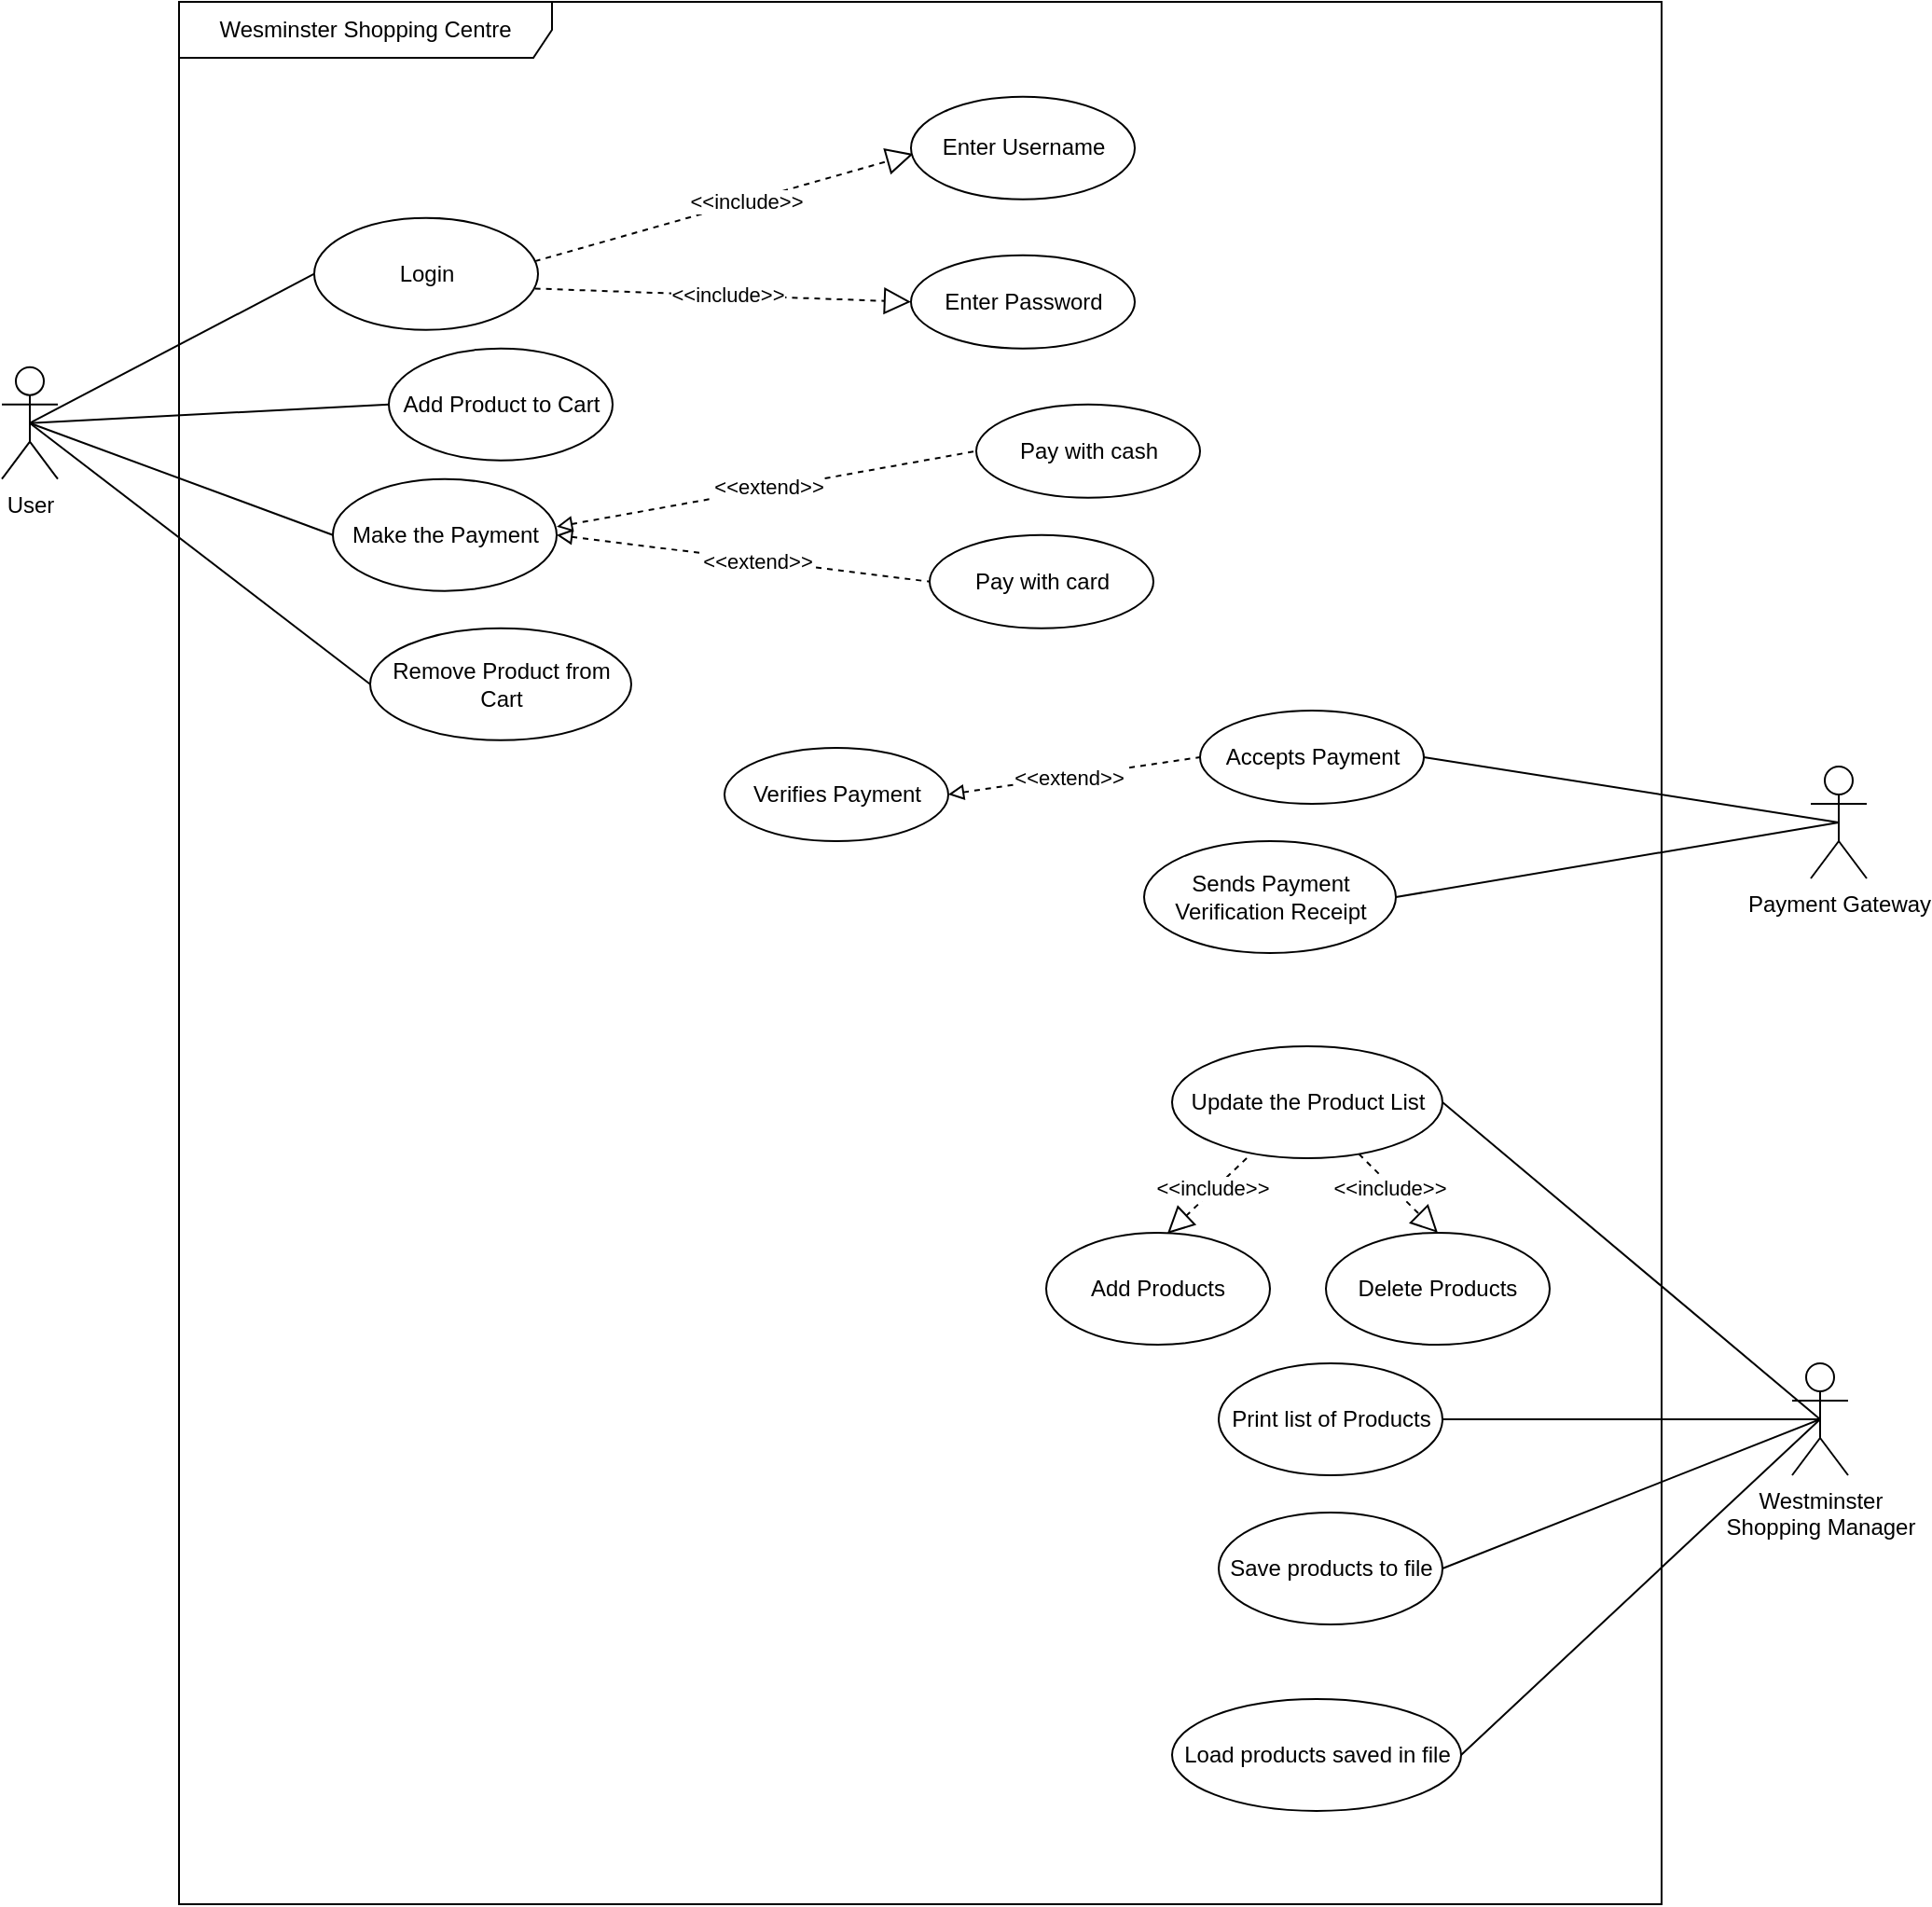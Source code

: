 <mxfile version="22.0.3" type="device">
  <diagram name="Page-1" id="RmqzjweWOwWSWyr8l0gN">
    <mxGraphModel dx="1381" dy="808" grid="1" gridSize="10" guides="1" tooltips="1" connect="1" arrows="1" fold="1" page="1" pageScale="1" pageWidth="850" pageHeight="1100" math="0" shadow="0">
      <root>
        <mxCell id="0" />
        <mxCell id="1" parent="0" />
        <mxCell id="zXGzGF0miHII9YlHp3UR-1" value="Wesminster Shopping Centre" style="shape=umlFrame;whiteSpace=wrap;html=1;pointerEvents=0;recursiveResize=0;container=1;collapsible=0;width=200;height=30;" parent="1" vertex="1">
          <mxGeometry x="125" y="140" width="795" height="1020" as="geometry" />
        </mxCell>
        <mxCell id="8A6et9PzVFxKnTO62Bha-4" value="" style="group" parent="zXGzGF0miHII9YlHp3UR-1" vertex="1" connectable="0">
          <mxGeometry x="72.5" y="115.86" width="120" height="60" as="geometry" />
        </mxCell>
        <mxCell id="8A6et9PzVFxKnTO62Bha-2" value="Login" style="ellipse;whiteSpace=wrap;html=1;" parent="8A6et9PzVFxKnTO62Bha-4" vertex="1">
          <mxGeometry width="120" height="60" as="geometry" />
        </mxCell>
        <mxCell id="8A6et9PzVFxKnTO62Bha-11" value="" style="group" parent="zXGzGF0miHII9YlHp3UR-1" vertex="1" connectable="0">
          <mxGeometry x="112.5" y="185.86" width="120" height="60" as="geometry" />
        </mxCell>
        <mxCell id="8A6et9PzVFxKnTO62Bha-12" value="Add Product to Cart" style="ellipse;whiteSpace=wrap;html=1;" parent="8A6et9PzVFxKnTO62Bha-11" vertex="1">
          <mxGeometry width="120" height="60" as="geometry" />
        </mxCell>
        <mxCell id="8A6et9PzVFxKnTO62Bha-44" value="" style="endArrow=block;endFill=0;endSize=12;html=1;rounded=0;exitX=0.986;exitY=0.631;exitDx=0;exitDy=0;entryX=0;entryY=0.5;entryDx=0;entryDy=0;dashed=1;exitPerimeter=0;" parent="zXGzGF0miHII9YlHp3UR-1" source="8A6et9PzVFxKnTO62Bha-2" target="8A6et9PzVFxKnTO62Bha-41" edge="1">
          <mxGeometry width="160" relative="1" as="geometry">
            <mxPoint x="242.5" y="125.86" as="sourcePoint" />
            <mxPoint x="164.5" y="164.86" as="targetPoint" />
            <Array as="points" />
          </mxGeometry>
        </mxCell>
        <mxCell id="KzZ981BZJLkz1bZA5Gae-42" value="&amp;lt;&amp;lt;include&amp;gt;&amp;gt;" style="edgeLabel;html=1;align=center;verticalAlign=middle;resizable=0;points=[];" parent="8A6et9PzVFxKnTO62Bha-44" vertex="1" connectable="0">
          <mxGeometry x="0.022" y="1" relative="1" as="geometry">
            <mxPoint as="offset" />
          </mxGeometry>
        </mxCell>
        <mxCell id="8A6et9PzVFxKnTO62Bha-43" value="" style="endArrow=block;endFill=0;endSize=12;html=1;rounded=0;exitX=0.986;exitY=0.387;exitDx=0;exitDy=0;entryX=0.01;entryY=0.558;entryDx=0;entryDy=0;entryPerimeter=0;exitPerimeter=0;dashed=1;" parent="zXGzGF0miHII9YlHp3UR-1" source="8A6et9PzVFxKnTO62Bha-2" target="8A6et9PzVFxKnTO62Bha-37" edge="1">
          <mxGeometry width="160" relative="1" as="geometry">
            <mxPoint x="155" y="230" as="sourcePoint" />
            <mxPoint x="315" y="230" as="targetPoint" />
          </mxGeometry>
        </mxCell>
        <mxCell id="KzZ981BZJLkz1bZA5Gae-41" value="&amp;lt;&amp;lt;include&amp;gt;&amp;gt;" style="edgeLabel;html=1;align=center;verticalAlign=middle;resizable=0;points=[];" parent="8A6et9PzVFxKnTO62Bha-43" vertex="1" connectable="0">
          <mxGeometry x="0.111" relative="1" as="geometry">
            <mxPoint as="offset" />
          </mxGeometry>
        </mxCell>
        <mxCell id="KzZ981BZJLkz1bZA5Gae-2" value="Make the Payment" style="ellipse;whiteSpace=wrap;html=1;" parent="zXGzGF0miHII9YlHp3UR-1" vertex="1">
          <mxGeometry x="82.5" y="255.86" width="120" height="60" as="geometry" />
        </mxCell>
        <mxCell id="KzZ981BZJLkz1bZA5Gae-8" value="Pay with card" style="ellipse;whiteSpace=wrap;html=1;" parent="zXGzGF0miHII9YlHp3UR-1" vertex="1">
          <mxGeometry x="402.5" y="285.86" width="120" height="50" as="geometry" />
        </mxCell>
        <mxCell id="KzZ981BZJLkz1bZA5Gae-10" value="Pay with cash" style="ellipse;whiteSpace=wrap;html=1;" parent="zXGzGF0miHII9YlHp3UR-1" vertex="1">
          <mxGeometry x="427.5" y="215.86" width="120" height="50" as="geometry" />
        </mxCell>
        <mxCell id="KzZ981BZJLkz1bZA5Gae-13" value="" style="endArrow=none;html=1;rounded=0;exitX=1;exitY=0.426;exitDx=0;exitDy=0;entryX=0;entryY=0.5;entryDx=0;entryDy=0;dashed=1;startArrow=block;startFill=0;exitPerimeter=0;" parent="zXGzGF0miHII9YlHp3UR-1" source="KzZ981BZJLkz1bZA5Gae-2" target="KzZ981BZJLkz1bZA5Gae-10" edge="1">
          <mxGeometry width="50" height="50" relative="1" as="geometry">
            <mxPoint x="302.5" y="325.86" as="sourcePoint" />
            <mxPoint x="352.5" y="275.86" as="targetPoint" />
          </mxGeometry>
        </mxCell>
        <mxCell id="KzZ981BZJLkz1bZA5Gae-15" value="&amp;lt;&amp;lt;extend&amp;gt;&amp;gt;" style="edgeLabel;html=1;align=center;verticalAlign=middle;resizable=0;points=[];" parent="KzZ981BZJLkz1bZA5Gae-13" vertex="1" connectable="0">
          <mxGeometry x="0.011" y="1" relative="1" as="geometry">
            <mxPoint as="offset" />
          </mxGeometry>
        </mxCell>
        <mxCell id="KzZ981BZJLkz1bZA5Gae-14" value="" style="endArrow=none;html=1;rounded=0;exitX=1;exitY=0.5;exitDx=0;exitDy=0;entryX=0;entryY=0.5;entryDx=0;entryDy=0;dashed=1;startArrow=block;startFill=0;" parent="zXGzGF0miHII9YlHp3UR-1" source="KzZ981BZJLkz1bZA5Gae-2" target="KzZ981BZJLkz1bZA5Gae-8" edge="1">
          <mxGeometry width="50" height="50" relative="1" as="geometry">
            <mxPoint x="182.5" y="395.86" as="sourcePoint" />
            <mxPoint x="260.5" y="380.86" as="targetPoint" />
          </mxGeometry>
        </mxCell>
        <mxCell id="KzZ981BZJLkz1bZA5Gae-16" value="&amp;lt;&amp;lt;extend&amp;gt;&amp;gt;" style="edgeLabel;html=1;align=center;verticalAlign=middle;resizable=0;points=[];" parent="KzZ981BZJLkz1bZA5Gae-14" vertex="1" connectable="0">
          <mxGeometry x="0.076" relative="1" as="geometry">
            <mxPoint as="offset" />
          </mxGeometry>
        </mxCell>
        <mxCell id="8A6et9PzVFxKnTO62Bha-36" value="" style="group" parent="zXGzGF0miHII9YlHp3UR-1" vertex="1" connectable="0">
          <mxGeometry x="392.5" y="60.86" width="120" height="55" as="geometry" />
        </mxCell>
        <mxCell id="8A6et9PzVFxKnTO62Bha-37" value="Enter Username" style="ellipse;whiteSpace=wrap;html=1;" parent="8A6et9PzVFxKnTO62Bha-36" vertex="1">
          <mxGeometry y="-10" width="120" height="55" as="geometry" />
        </mxCell>
        <mxCell id="8A6et9PzVFxKnTO62Bha-41" value="Enter Password" style="ellipse;whiteSpace=wrap;html=1;" parent="zXGzGF0miHII9YlHp3UR-1" vertex="1">
          <mxGeometry x="392.5" y="135.86" width="120" height="50" as="geometry" />
        </mxCell>
        <mxCell id="8A6et9PzVFxKnTO62Bha-26" value="" style="group" parent="zXGzGF0miHII9YlHp3UR-1" vertex="1" connectable="0">
          <mxGeometry x="532.5" y="550" width="145" height="60" as="geometry" />
        </mxCell>
        <mxCell id="8A6et9PzVFxKnTO62Bha-27" value="Update the Product List" style="ellipse;whiteSpace=wrap;html=1;" parent="8A6et9PzVFxKnTO62Bha-26" vertex="1">
          <mxGeometry y="10" width="145" height="60" as="geometry" />
        </mxCell>
        <mxCell id="8A6et9PzVFxKnTO62Bha-32" value="" style="endArrow=block;endFill=0;endSize=12;html=1;rounded=0;entryX=0.5;entryY=0;entryDx=0;entryDy=0;dashed=1;" parent="zXGzGF0miHII9YlHp3UR-1" source="8A6et9PzVFxKnTO62Bha-27" target="8A6et9PzVFxKnTO62Bha-24" edge="1">
          <mxGeometry width="160" relative="1" as="geometry">
            <mxPoint x="535" y="750" as="sourcePoint" />
            <mxPoint x="579" y="708" as="targetPoint" />
          </mxGeometry>
        </mxCell>
        <mxCell id="KzZ981BZJLkz1bZA5Gae-4" value="&amp;lt;&amp;lt;include&amp;gt;&amp;gt;" style="edgeLabel;html=1;align=center;verticalAlign=middle;resizable=0;points=[];" parent="8A6et9PzVFxKnTO62Bha-32" vertex="1" connectable="0">
          <mxGeometry x="-0.196" y="-1" relative="1" as="geometry">
            <mxPoint as="offset" />
          </mxGeometry>
        </mxCell>
        <mxCell id="8A6et9PzVFxKnTO62Bha-31" value="" style="endArrow=block;endFill=0;endSize=12;html=1;rounded=0;exitX=0.276;exitY=1;exitDx=0;exitDy=0;entryX=0.541;entryY=0.009;entryDx=0;entryDy=0;entryPerimeter=0;exitPerimeter=0;dashed=1;" parent="zXGzGF0miHII9YlHp3UR-1" source="8A6et9PzVFxKnTO62Bha-27" target="8A6et9PzVFxKnTO62Bha-21" edge="1">
          <mxGeometry width="160" relative="1" as="geometry">
            <mxPoint x="495" y="730" as="sourcePoint" />
            <mxPoint x="655" y="730" as="targetPoint" />
          </mxGeometry>
        </mxCell>
        <mxCell id="KzZ981BZJLkz1bZA5Gae-5" value="&amp;lt;&amp;lt;include&amp;gt;&amp;gt;" style="edgeLabel;html=1;align=center;verticalAlign=middle;resizable=0;points=[];" parent="8A6et9PzVFxKnTO62Bha-31" vertex="1" connectable="0">
          <mxGeometry x="-0.173" y="-2" relative="1" as="geometry">
            <mxPoint as="offset" />
          </mxGeometry>
        </mxCell>
        <mxCell id="8A6et9PzVFxKnTO62Bha-20" value="" style="group" parent="zXGzGF0miHII9YlHp3UR-1" vertex="1" connectable="0">
          <mxGeometry x="465" y="660" width="120" height="60" as="geometry" />
        </mxCell>
        <mxCell id="8A6et9PzVFxKnTO62Bha-21" value="Add Products" style="ellipse;whiteSpace=wrap;html=1;" parent="8A6et9PzVFxKnTO62Bha-20" vertex="1">
          <mxGeometry width="120" height="60" as="geometry" />
        </mxCell>
        <mxCell id="8A6et9PzVFxKnTO62Bha-23" value="" style="group" parent="zXGzGF0miHII9YlHp3UR-1" vertex="1" connectable="0">
          <mxGeometry x="615" y="660" width="120" height="60" as="geometry" />
        </mxCell>
        <mxCell id="8A6et9PzVFxKnTO62Bha-24" value="Delete Products" style="ellipse;whiteSpace=wrap;html=1;" parent="8A6et9PzVFxKnTO62Bha-23" vertex="1">
          <mxGeometry width="120" height="60" as="geometry" />
        </mxCell>
        <mxCell id="KzZ981BZJLkz1bZA5Gae-46" value="Accepts Payment" style="ellipse;whiteSpace=wrap;html=1;" parent="zXGzGF0miHII9YlHp3UR-1" vertex="1">
          <mxGeometry x="547.5" y="380" width="120" height="50" as="geometry" />
        </mxCell>
        <mxCell id="KzZ981BZJLkz1bZA5Gae-47" value="Verifies Payment" style="ellipse;whiteSpace=wrap;html=1;" parent="zXGzGF0miHII9YlHp3UR-1" vertex="1">
          <mxGeometry x="292.5" y="400" width="120" height="50" as="geometry" />
        </mxCell>
        <mxCell id="KzZ981BZJLkz1bZA5Gae-48" value="" style="endArrow=none;html=1;rounded=0;exitX=1;exitY=0.5;exitDx=0;exitDy=0;entryX=0;entryY=0.5;entryDx=0;entryDy=0;dashed=1;startArrow=block;startFill=0;" parent="zXGzGF0miHII9YlHp3UR-1" source="KzZ981BZJLkz1bZA5Gae-47" target="KzZ981BZJLkz1bZA5Gae-46" edge="1">
          <mxGeometry width="50" height="50" relative="1" as="geometry">
            <mxPoint x="755.5" y="530" as="sourcePoint" />
            <mxPoint x="612.5" y="460" as="targetPoint" />
          </mxGeometry>
        </mxCell>
        <mxCell id="KzZ981BZJLkz1bZA5Gae-49" value="&amp;lt;&amp;lt;extend&amp;gt;&amp;gt;" style="edgeLabel;html=1;align=center;verticalAlign=middle;resizable=0;points=[];" parent="KzZ981BZJLkz1bZA5Gae-48" vertex="1" connectable="0">
          <mxGeometry x="-0.038" y="1" relative="1" as="geometry">
            <mxPoint y="1" as="offset" />
          </mxGeometry>
        </mxCell>
        <mxCell id="KzZ981BZJLkz1bZA5Gae-50" value="Sends Payment Verification Receipt" style="ellipse;whiteSpace=wrap;html=1;" parent="zXGzGF0miHII9YlHp3UR-1" vertex="1">
          <mxGeometry x="517.5" y="450" width="135" height="60" as="geometry" />
        </mxCell>
        <mxCell id="v32ybJj71yR1729VHHzV-4" value="Print list of Products" style="ellipse;whiteSpace=wrap;html=1;" vertex="1" parent="zXGzGF0miHII9YlHp3UR-1">
          <mxGeometry x="557.5" y="730" width="120" height="60" as="geometry" />
        </mxCell>
        <mxCell id="v32ybJj71yR1729VHHzV-5" value="Save products to file" style="ellipse;whiteSpace=wrap;html=1;" vertex="1" parent="zXGzGF0miHII9YlHp3UR-1">
          <mxGeometry x="557.5" y="810" width="120" height="60" as="geometry" />
        </mxCell>
        <mxCell id="v32ybJj71yR1729VHHzV-6" value="Load products saved in file" style="ellipse;whiteSpace=wrap;html=1;" vertex="1" parent="zXGzGF0miHII9YlHp3UR-1">
          <mxGeometry x="532.5" y="910" width="155" height="60" as="geometry" />
        </mxCell>
        <mxCell id="8A6et9PzVFxKnTO62Bha-15" value="Remove Product from Cart" style="ellipse;whiteSpace=wrap;html=1;" parent="zXGzGF0miHII9YlHp3UR-1" vertex="1">
          <mxGeometry x="102.5" y="335.86" width="140" height="60" as="geometry" />
        </mxCell>
        <mxCell id="8A6et9PzVFxKnTO62Bha-1" value="User" style="shape=umlActor;verticalLabelPosition=bottom;verticalAlign=top;html=1;outlineConnect=0;" parent="1" vertex="1">
          <mxGeometry x="30" y="335.86" width="30" height="60" as="geometry" />
        </mxCell>
        <mxCell id="8A6et9PzVFxKnTO62Bha-17" value="" style="endArrow=none;html=1;rounded=0;exitX=0.5;exitY=0.5;exitDx=0;exitDy=0;exitPerimeter=0;entryX=0;entryY=0.5;entryDx=0;entryDy=0;" parent="1" source="8A6et9PzVFxKnTO62Bha-1" target="8A6et9PzVFxKnTO62Bha-2" edge="1">
          <mxGeometry width="50" height="50" relative="1" as="geometry">
            <mxPoint x="460" y="430" as="sourcePoint" />
            <mxPoint x="510" y="380" as="targetPoint" />
          </mxGeometry>
        </mxCell>
        <mxCell id="8A6et9PzVFxKnTO62Bha-18" value="" style="endArrow=none;html=1;rounded=0;entryX=0;entryY=0.5;entryDx=0;entryDy=0;exitX=0.5;exitY=0.5;exitDx=0;exitDy=0;exitPerimeter=0;" parent="1" source="8A6et9PzVFxKnTO62Bha-1" target="8A6et9PzVFxKnTO62Bha-12" edge="1">
          <mxGeometry width="50" height="50" relative="1" as="geometry">
            <mxPoint x="460" y="430" as="sourcePoint" />
            <mxPoint x="510" y="380" as="targetPoint" />
          </mxGeometry>
        </mxCell>
        <mxCell id="8A6et9PzVFxKnTO62Bha-19" value="" style="endArrow=none;html=1;rounded=0;exitX=0.5;exitY=0.5;exitDx=0;exitDy=0;exitPerimeter=0;entryX=0;entryY=0.5;entryDx=0;entryDy=0;" parent="1" source="8A6et9PzVFxKnTO62Bha-1" target="8A6et9PzVFxKnTO62Bha-15" edge="1">
          <mxGeometry width="50" height="50" relative="1" as="geometry">
            <mxPoint x="460" y="430" as="sourcePoint" />
            <mxPoint x="510" y="380" as="targetPoint" />
          </mxGeometry>
        </mxCell>
        <mxCell id="8A6et9PzVFxKnTO62Bha-5" value="Westminster &lt;br&gt;Shopping Manager" style="shape=umlActor;verticalLabelPosition=bottom;verticalAlign=top;html=1;outlineConnect=0;" parent="1" vertex="1">
          <mxGeometry x="990" y="870" width="30" height="60" as="geometry" />
        </mxCell>
        <mxCell id="8A6et9PzVFxKnTO62Bha-29" value="" style="endArrow=none;html=1;rounded=0;entryX=1;entryY=0.5;entryDx=0;entryDy=0;exitX=0.5;exitY=0.5;exitDx=0;exitDy=0;exitPerimeter=0;" parent="1" source="8A6et9PzVFxKnTO62Bha-5" target="8A6et9PzVFxKnTO62Bha-27" edge="1">
          <mxGeometry width="50" height="50" relative="1" as="geometry">
            <mxPoint x="450" y="800" as="sourcePoint" />
            <mxPoint x="500" y="750" as="targetPoint" />
          </mxGeometry>
        </mxCell>
        <mxCell id="KzZ981BZJLkz1bZA5Gae-6" value="" style="endArrow=none;html=1;rounded=0;exitX=0.5;exitY=0.5;exitDx=0;exitDy=0;exitPerimeter=0;entryX=0;entryY=0.5;entryDx=0;entryDy=0;entryPerimeter=0;" parent="1" source="8A6et9PzVFxKnTO62Bha-1" target="KzZ981BZJLkz1bZA5Gae-2" edge="1">
          <mxGeometry width="50" height="50" relative="1" as="geometry">
            <mxPoint x="65" y="320" as="sourcePoint" />
            <mxPoint x="180" y="440" as="targetPoint" />
          </mxGeometry>
        </mxCell>
        <mxCell id="KzZ981BZJLkz1bZA5Gae-19" value="Payment Gateway" style="shape=umlActor;verticalLabelPosition=bottom;verticalAlign=top;html=1;outlineConnect=0;" parent="1" vertex="1">
          <mxGeometry x="1000" y="550" width="30" height="60" as="geometry" />
        </mxCell>
        <mxCell id="KzZ981BZJLkz1bZA5Gae-45" value="" style="endArrow=none;html=1;rounded=0;exitX=0.5;exitY=0.5;exitDx=0;exitDy=0;exitPerimeter=0;entryX=1;entryY=0.5;entryDx=0;entryDy=0;" parent="1" source="KzZ981BZJLkz1bZA5Gae-19" target="KzZ981BZJLkz1bZA5Gae-46" edge="1">
          <mxGeometry width="50" height="50" relative="1" as="geometry">
            <mxPoint x="570" y="750" as="sourcePoint" />
            <mxPoint x="630" y="700" as="targetPoint" />
          </mxGeometry>
        </mxCell>
        <mxCell id="KzZ981BZJLkz1bZA5Gae-52" value="" style="endArrow=none;html=1;rounded=0;exitX=0.5;exitY=0.5;exitDx=0;exitDy=0;exitPerimeter=0;entryX=1;entryY=0.5;entryDx=0;entryDy=0;" parent="1" source="KzZ981BZJLkz1bZA5Gae-19" target="KzZ981BZJLkz1bZA5Gae-50" edge="1">
          <mxGeometry width="50" height="50" relative="1" as="geometry">
            <mxPoint x="995" y="690" as="sourcePoint" />
            <mxPoint x="777.5" y="650.0" as="targetPoint" />
          </mxGeometry>
        </mxCell>
        <mxCell id="v32ybJj71yR1729VHHzV-1" value="" style="endArrow=none;html=1;rounded=0;entryX=1;entryY=0.5;entryDx=0;entryDy=0;exitX=0.5;exitY=0.5;exitDx=0;exitDy=0;exitPerimeter=0;" edge="1" parent="1" source="8A6et9PzVFxKnTO62Bha-5" target="v32ybJj71yR1729VHHzV-5">
          <mxGeometry width="50" height="50" relative="1" as="geometry">
            <mxPoint x="1005" y="780" as="sourcePoint" />
            <mxPoint x="812" y="740" as="targetPoint" />
          </mxGeometry>
        </mxCell>
        <mxCell id="v32ybJj71yR1729VHHzV-2" value="" style="endArrow=none;html=1;rounded=0;exitX=0.5;exitY=0.5;exitDx=0;exitDy=0;exitPerimeter=0;entryX=1;entryY=0.5;entryDx=0;entryDy=0;" edge="1" parent="1" source="8A6et9PzVFxKnTO62Bha-5" target="v32ybJj71yR1729VHHzV-4">
          <mxGeometry width="50" height="50" relative="1" as="geometry">
            <mxPoint x="1015" y="810" as="sourcePoint" />
            <mxPoint x="802.5" y="920" as="targetPoint" />
          </mxGeometry>
        </mxCell>
        <mxCell id="v32ybJj71yR1729VHHzV-7" value="" style="endArrow=none;html=1;rounded=0;entryX=1;entryY=0.5;entryDx=0;entryDy=0;exitX=0.5;exitY=0.5;exitDx=0;exitDy=0;exitPerimeter=0;" edge="1" parent="1" source="8A6et9PzVFxKnTO62Bha-5" target="v32ybJj71yR1729VHHzV-6">
          <mxGeometry width="50" height="50" relative="1" as="geometry">
            <mxPoint x="1005" y="780" as="sourcePoint" />
            <mxPoint x="760" y="1000" as="targetPoint" />
          </mxGeometry>
        </mxCell>
      </root>
    </mxGraphModel>
  </diagram>
</mxfile>

